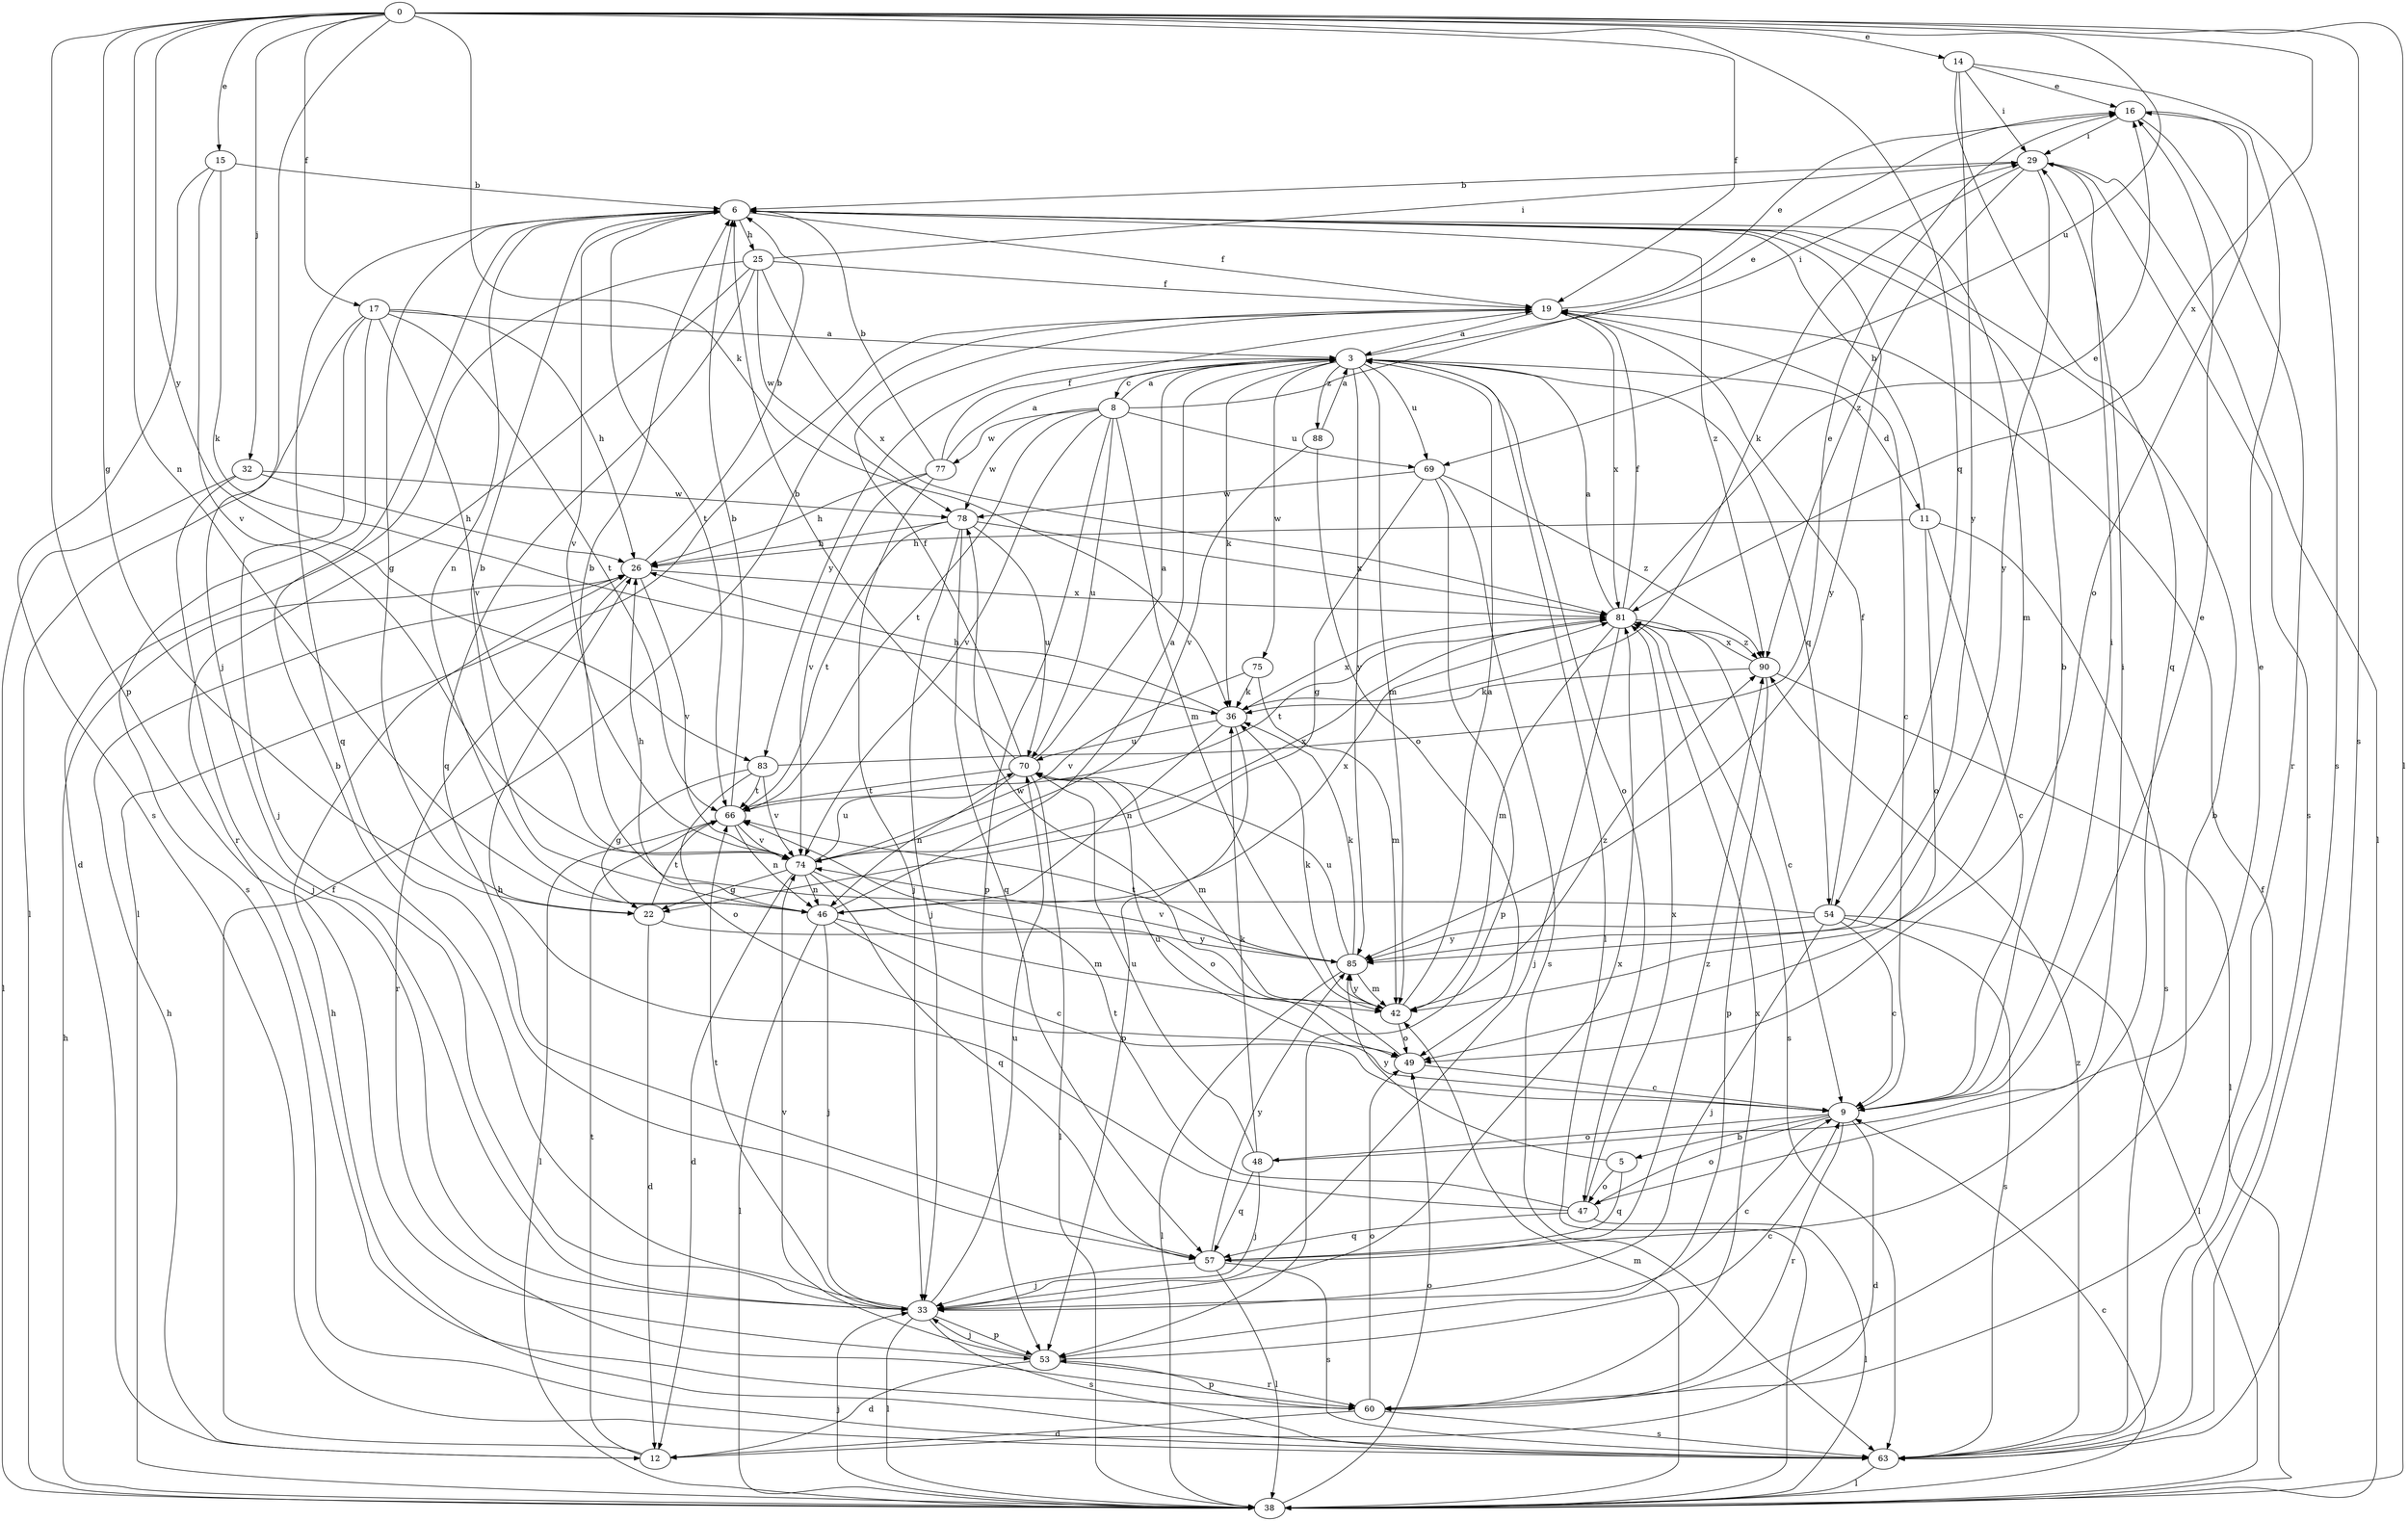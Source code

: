 strict digraph  {
0;
3;
5;
6;
8;
9;
11;
12;
14;
15;
16;
17;
19;
22;
25;
26;
29;
32;
33;
36;
38;
42;
46;
47;
48;
49;
53;
54;
57;
60;
63;
66;
69;
70;
74;
75;
77;
78;
81;
83;
85;
88;
90;
0 -> 14  [label=e];
0 -> 15  [label=e];
0 -> 17  [label=f];
0 -> 19  [label=f];
0 -> 22  [label=g];
0 -> 32  [label=j];
0 -> 33  [label=j];
0 -> 36  [label=k];
0 -> 38  [label=l];
0 -> 46  [label=n];
0 -> 53  [label=p];
0 -> 54  [label=q];
0 -> 63  [label=s];
0 -> 69  [label=u];
0 -> 81  [label=x];
0 -> 83  [label=y];
3 -> 8  [label=c];
3 -> 11  [label=d];
3 -> 29  [label=i];
3 -> 36  [label=k];
3 -> 38  [label=l];
3 -> 42  [label=m];
3 -> 47  [label=o];
3 -> 54  [label=q];
3 -> 69  [label=u];
3 -> 75  [label=w];
3 -> 83  [label=y];
3 -> 85  [label=y];
3 -> 88  [label=z];
5 -> 47  [label=o];
5 -> 57  [label=q];
5 -> 85  [label=y];
6 -> 19  [label=f];
6 -> 22  [label=g];
6 -> 25  [label=h];
6 -> 42  [label=m];
6 -> 46  [label=n];
6 -> 57  [label=q];
6 -> 66  [label=t];
6 -> 74  [label=v];
6 -> 85  [label=y];
6 -> 90  [label=z];
8 -> 3  [label=a];
8 -> 16  [label=e];
8 -> 42  [label=m];
8 -> 53  [label=p];
8 -> 66  [label=t];
8 -> 69  [label=u];
8 -> 70  [label=u];
8 -> 74  [label=v];
8 -> 77  [label=w];
8 -> 78  [label=w];
9 -> 5  [label=b];
9 -> 6  [label=b];
9 -> 12  [label=d];
9 -> 16  [label=e];
9 -> 29  [label=i];
9 -> 47  [label=o];
9 -> 48  [label=o];
9 -> 60  [label=r];
9 -> 70  [label=u];
11 -> 6  [label=b];
11 -> 9  [label=c];
11 -> 26  [label=h];
11 -> 49  [label=o];
11 -> 63  [label=s];
12 -> 19  [label=f];
12 -> 26  [label=h];
12 -> 66  [label=t];
14 -> 16  [label=e];
14 -> 29  [label=i];
14 -> 57  [label=q];
14 -> 63  [label=s];
14 -> 85  [label=y];
15 -> 6  [label=b];
15 -> 36  [label=k];
15 -> 63  [label=s];
15 -> 74  [label=v];
16 -> 29  [label=i];
16 -> 49  [label=o];
16 -> 60  [label=r];
17 -> 3  [label=a];
17 -> 26  [label=h];
17 -> 33  [label=j];
17 -> 38  [label=l];
17 -> 63  [label=s];
17 -> 66  [label=t];
17 -> 74  [label=v];
19 -> 3  [label=a];
19 -> 9  [label=c];
19 -> 16  [label=e];
19 -> 38  [label=l];
19 -> 81  [label=x];
22 -> 12  [label=d];
22 -> 66  [label=t];
22 -> 85  [label=y];
25 -> 12  [label=d];
25 -> 19  [label=f];
25 -> 29  [label=i];
25 -> 57  [label=q];
25 -> 60  [label=r];
25 -> 78  [label=w];
25 -> 81  [label=x];
26 -> 6  [label=b];
26 -> 60  [label=r];
26 -> 74  [label=v];
26 -> 81  [label=x];
29 -> 6  [label=b];
29 -> 36  [label=k];
29 -> 38  [label=l];
29 -> 63  [label=s];
29 -> 85  [label=y];
29 -> 90  [label=z];
32 -> 26  [label=h];
32 -> 33  [label=j];
32 -> 38  [label=l];
32 -> 78  [label=w];
33 -> 6  [label=b];
33 -> 9  [label=c];
33 -> 38  [label=l];
33 -> 53  [label=p];
33 -> 63  [label=s];
33 -> 66  [label=t];
33 -> 70  [label=u];
33 -> 81  [label=x];
36 -> 26  [label=h];
36 -> 46  [label=n];
36 -> 53  [label=p];
36 -> 70  [label=u];
36 -> 81  [label=x];
38 -> 9  [label=c];
38 -> 26  [label=h];
38 -> 33  [label=j];
38 -> 42  [label=m];
38 -> 49  [label=o];
42 -> 3  [label=a];
42 -> 36  [label=k];
42 -> 49  [label=o];
42 -> 85  [label=y];
42 -> 90  [label=z];
46 -> 3  [label=a];
46 -> 6  [label=b];
46 -> 9  [label=c];
46 -> 26  [label=h];
46 -> 33  [label=j];
46 -> 38  [label=l];
46 -> 42  [label=m];
46 -> 81  [label=x];
47 -> 16  [label=e];
47 -> 26  [label=h];
47 -> 38  [label=l];
47 -> 57  [label=q];
47 -> 66  [label=t];
47 -> 81  [label=x];
48 -> 29  [label=i];
48 -> 33  [label=j];
48 -> 36  [label=k];
48 -> 57  [label=q];
48 -> 70  [label=u];
49 -> 9  [label=c];
49 -> 78  [label=w];
53 -> 9  [label=c];
53 -> 12  [label=d];
53 -> 33  [label=j];
53 -> 60  [label=r];
53 -> 74  [label=v];
54 -> 6  [label=b];
54 -> 9  [label=c];
54 -> 19  [label=f];
54 -> 33  [label=j];
54 -> 38  [label=l];
54 -> 63  [label=s];
54 -> 85  [label=y];
57 -> 33  [label=j];
57 -> 38  [label=l];
57 -> 63  [label=s];
57 -> 85  [label=y];
57 -> 90  [label=z];
60 -> 6  [label=b];
60 -> 12  [label=d];
60 -> 49  [label=o];
60 -> 53  [label=p];
60 -> 63  [label=s];
60 -> 81  [label=x];
63 -> 19  [label=f];
63 -> 26  [label=h];
63 -> 38  [label=l];
63 -> 90  [label=z];
66 -> 6  [label=b];
66 -> 38  [label=l];
66 -> 46  [label=n];
66 -> 74  [label=v];
69 -> 22  [label=g];
69 -> 53  [label=p];
69 -> 63  [label=s];
69 -> 78  [label=w];
69 -> 90  [label=z];
70 -> 3  [label=a];
70 -> 6  [label=b];
70 -> 19  [label=f];
70 -> 38  [label=l];
70 -> 42  [label=m];
70 -> 46  [label=n];
70 -> 66  [label=t];
74 -> 12  [label=d];
74 -> 22  [label=g];
74 -> 46  [label=n];
74 -> 49  [label=o];
74 -> 57  [label=q];
74 -> 70  [label=u];
74 -> 81  [label=x];
75 -> 36  [label=k];
75 -> 42  [label=m];
75 -> 74  [label=v];
77 -> 3  [label=a];
77 -> 6  [label=b];
77 -> 19  [label=f];
77 -> 26  [label=h];
77 -> 33  [label=j];
77 -> 74  [label=v];
78 -> 26  [label=h];
78 -> 33  [label=j];
78 -> 57  [label=q];
78 -> 66  [label=t];
78 -> 70  [label=u];
78 -> 81  [label=x];
81 -> 3  [label=a];
81 -> 9  [label=c];
81 -> 16  [label=e];
81 -> 19  [label=f];
81 -> 33  [label=j];
81 -> 42  [label=m];
81 -> 63  [label=s];
81 -> 66  [label=t];
81 -> 90  [label=z];
83 -> 16  [label=e];
83 -> 22  [label=g];
83 -> 49  [label=o];
83 -> 66  [label=t];
83 -> 74  [label=v];
85 -> 36  [label=k];
85 -> 38  [label=l];
85 -> 42  [label=m];
85 -> 66  [label=t];
85 -> 70  [label=u];
85 -> 74  [label=v];
88 -> 3  [label=a];
88 -> 49  [label=o];
88 -> 74  [label=v];
90 -> 36  [label=k];
90 -> 38  [label=l];
90 -> 53  [label=p];
90 -> 81  [label=x];
}
